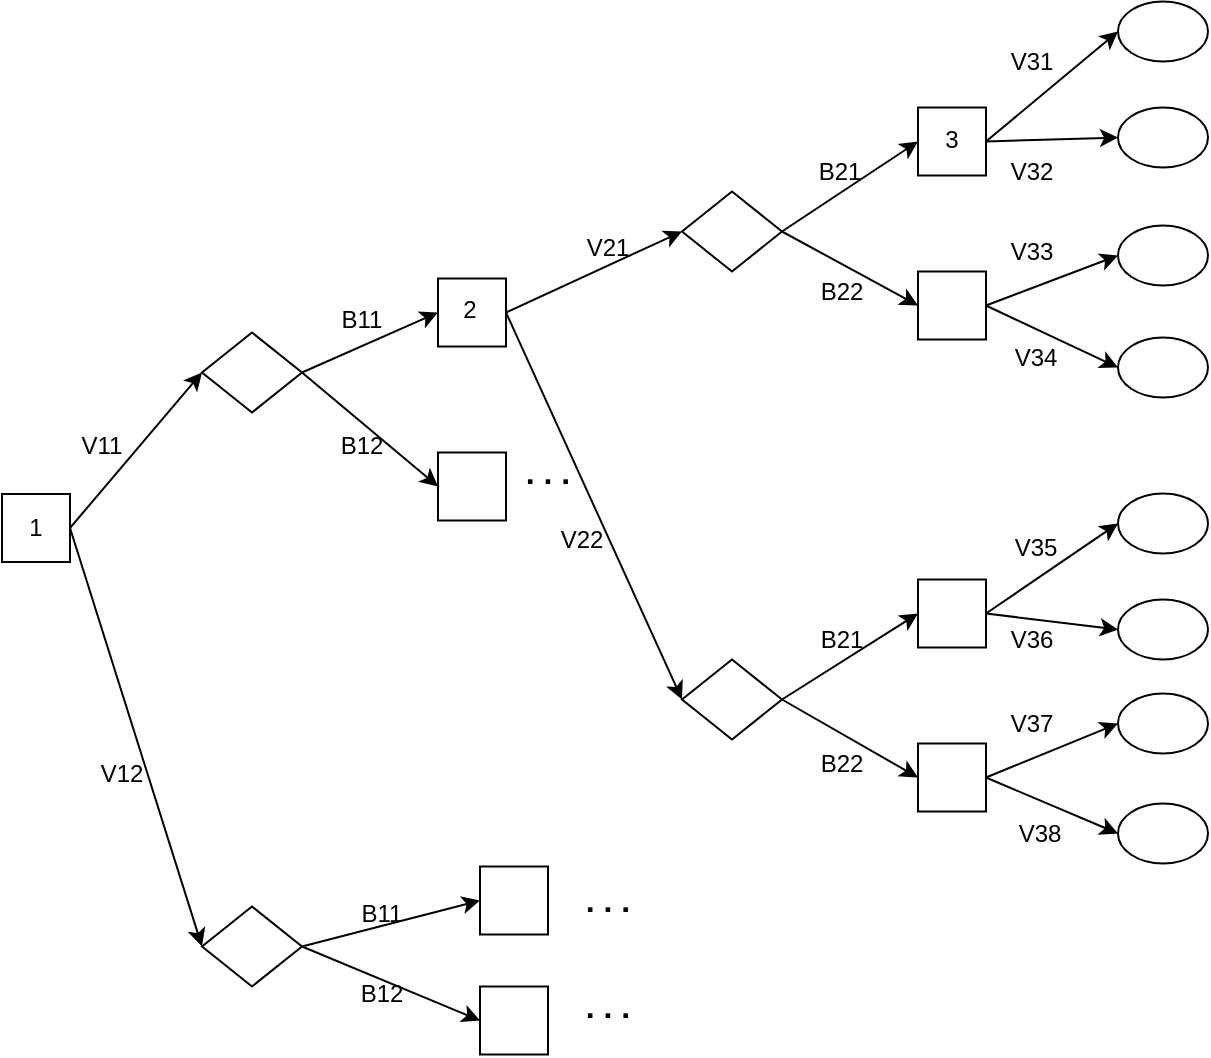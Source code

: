 <mxfile version="13.0.1"><diagram id="9530nGLfZtfXydzhbEpj" name="Page-1"><mxGraphModel dx="2522" dy="745" grid="1" gridSize="10" guides="1" tooltips="1" connect="1" arrows="1" fold="1" page="1" pageScale="1" pageWidth="1100" pageHeight="850" math="0" shadow="0"><root><mxCell id="0"/><mxCell id="1" parent="0"/><mxCell id="eeh1ejZ7302PbK0JRjxC-1" value="" style="endArrow=classic;html=1;entryX=0;entryY=0.5;entryDx=0;entryDy=0;exitX=1;exitY=0.5;exitDx=0;exitDy=0;" parent="1" source="eeh1ejZ7302PbK0JRjxC-17" edge="1" target="eeh1ejZ7302PbK0JRjxC-64"><mxGeometry width="50" height="50" relative="1" as="geometry"><mxPoint x="-36" y="389" as="sourcePoint"/><mxPoint x="4" y="309" as="targetPoint"/></mxGeometry></mxCell><mxCell id="eeh1ejZ7302PbK0JRjxC-2" value="" style="endArrow=classic;html=1;entryX=0;entryY=0.5;entryDx=0;entryDy=0;exitX=1;exitY=0.5;exitDx=0;exitDy=0;" parent="1" source="eeh1ejZ7302PbK0JRjxC-17" target="eeh1ejZ7302PbK0JRjxC-62" edge="1"><mxGeometry width="50" height="50" relative="1" as="geometry"><mxPoint x="-36" y="389" as="sourcePoint"/><mxPoint x="4" y="596" as="targetPoint"/></mxGeometry></mxCell><mxCell id="eeh1ejZ7302PbK0JRjxC-5" value="" style="endArrow=classic;html=1;exitX=1;exitY=0.5;exitDx=0;exitDy=0;entryX=0;entryY=0.5;entryDx=0;entryDy=0;" parent="1" target="eeh1ejZ7302PbK0JRjxC-15" edge="1"><mxGeometry width="50" height="50" relative="1" as="geometry"><mxPoint x="80" y="308.25" as="sourcePoint"/><mxPoint x="140" y="267.25" as="targetPoint"/></mxGeometry></mxCell><mxCell id="eeh1ejZ7302PbK0JRjxC-6" value="" style="endArrow=classic;html=1;entryX=0;entryY=0.5;entryDx=0;entryDy=0;" parent="1" target="eeh1ejZ7302PbK0JRjxC-16" edge="1"><mxGeometry width="50" height="50" relative="1" as="geometry"><mxPoint x="80" y="308.25" as="sourcePoint"/><mxPoint x="170" y="367.25" as="targetPoint"/></mxGeometry></mxCell><mxCell id="eeh1ejZ7302PbK0JRjxC-7" value="" style="endArrow=classic;html=1;exitX=1;exitY=0.5;exitDx=0;exitDy=0;entryX=0;entryY=0.5;entryDx=0;entryDy=0;" parent="1" source="eeh1ejZ7302PbK0JRjxC-62" target="eeh1ejZ7302PbK0JRjxC-51" edge="1"><mxGeometry width="50" height="50" relative="1" as="geometry"><mxPoint x="90" y="599.25" as="sourcePoint"/><mxPoint x="150" y="579.25" as="targetPoint"/></mxGeometry></mxCell><mxCell id="eeh1ejZ7302PbK0JRjxC-8" value="" style="endArrow=classic;html=1;entryX=0;entryY=0.5;entryDx=0;entryDy=0;exitX=1;exitY=0.5;exitDx=0;exitDy=0;" parent="1" source="eeh1ejZ7302PbK0JRjxC-62" target="eeh1ejZ7302PbK0JRjxC-50" edge="1"><mxGeometry width="50" height="50" relative="1" as="geometry"><mxPoint x="90" y="599.25" as="sourcePoint"/><mxPoint x="150" y="619.25" as="targetPoint"/></mxGeometry></mxCell><mxCell id="eeh1ejZ7302PbK0JRjxC-9" value="B11" style="text;html=1;strokeColor=none;fillColor=none;align=center;verticalAlign=middle;whiteSpace=wrap;rounded=0;" parent="1" vertex="1"><mxGeometry x="100" y="271.75" width="20" height="20" as="geometry"/></mxCell><mxCell id="eeh1ejZ7302PbK0JRjxC-10" value="B11" style="text;html=1;strokeColor=none;fillColor=none;align=center;verticalAlign=middle;whiteSpace=wrap;rounded=0;" parent="1" vertex="1"><mxGeometry x="110" y="569.25" width="20" height="20" as="geometry"/></mxCell><mxCell id="eeh1ejZ7302PbK0JRjxC-11" value="B12" style="text;html=1;strokeColor=none;fillColor=none;align=center;verticalAlign=middle;whiteSpace=wrap;rounded=0;" parent="1" vertex="1"><mxGeometry x="100" y="335.25" width="20" height="20" as="geometry"/></mxCell><mxCell id="eeh1ejZ7302PbK0JRjxC-12" value="B12" style="text;html=1;strokeColor=none;fillColor=none;align=center;verticalAlign=middle;whiteSpace=wrap;rounded=0;" parent="1" vertex="1"><mxGeometry x="110" y="609.25" width="20" height="20" as="geometry"/></mxCell><mxCell id="eeh1ejZ7302PbK0JRjxC-13" value="V11" style="text;html=1;strokeColor=none;fillColor=none;align=center;verticalAlign=middle;whiteSpace=wrap;rounded=0;" parent="1" vertex="1"><mxGeometry x="-30" y="335.25" width="20" height="20" as="geometry"/></mxCell><mxCell id="eeh1ejZ7302PbK0JRjxC-14" value="V12" style="text;html=1;strokeColor=none;fillColor=none;align=center;verticalAlign=middle;whiteSpace=wrap;rounded=0;" parent="1" vertex="1"><mxGeometry x="-20" y="498.75" width="20" height="20" as="geometry"/></mxCell><mxCell id="eeh1ejZ7302PbK0JRjxC-15" value="" style="whiteSpace=wrap;html=1;aspect=fixed;" parent="1" vertex="1"><mxGeometry x="148" y="261.25" width="34" height="34" as="geometry"/></mxCell><mxCell id="eeh1ejZ7302PbK0JRjxC-16" value="" style="whiteSpace=wrap;html=1;aspect=fixed;" parent="1" vertex="1"><mxGeometry x="148" y="348.25" width="34" height="34" as="geometry"/></mxCell><mxCell id="eeh1ejZ7302PbK0JRjxC-17" value="" style="whiteSpace=wrap;html=1;aspect=fixed;" parent="1" vertex="1"><mxGeometry x="-70" y="369" width="34" height="34" as="geometry"/></mxCell><mxCell id="eeh1ejZ7302PbK0JRjxC-18" value="" style="endArrow=classic;html=1;exitX=1;exitY=0.5;exitDx=0;exitDy=0;entryX=0;entryY=0.5;entryDx=0;entryDy=0;" parent="1" source="eeh1ejZ7302PbK0JRjxC-15" target="eeh1ejZ7302PbK0JRjxC-76" edge="1"><mxGeometry width="50" height="50" relative="1" as="geometry"><mxPoint x="225" y="290.25" as="sourcePoint"/><mxPoint x="236" y="468.25" as="targetPoint"/></mxGeometry></mxCell><mxCell id="eeh1ejZ7302PbK0JRjxC-19" value="" style="endArrow=classic;html=1;exitX=1;exitY=0.5;exitDx=0;exitDy=0;entryX=0;entryY=0.5;entryDx=0;entryDy=0;" parent="1" source="eeh1ejZ7302PbK0JRjxC-15" target="eeh1ejZ7302PbK0JRjxC-66" edge="1"><mxGeometry width="50" height="50" relative="1" as="geometry"><mxPoint x="214" y="261.25" as="sourcePoint"/><mxPoint x="236" y="234.25" as="targetPoint"/></mxGeometry></mxCell><mxCell id="eeh1ejZ7302PbK0JRjxC-22" value="" style="endArrow=classic;html=1;entryX=0;entryY=0.5;entryDx=0;entryDy=0;exitX=1;exitY=0.5;exitDx=0;exitDy=0;" parent="1" target="eeh1ejZ7302PbK0JRjxC-26" edge="1"><mxGeometry width="50" height="50" relative="1" as="geometry"><mxPoint x="320" y="237.75" as="sourcePoint"/><mxPoint x="380" y="209.75" as="targetPoint"/></mxGeometry></mxCell><mxCell id="eeh1ejZ7302PbK0JRjxC-23" value="" style="endArrow=classic;html=1;entryX=0;entryY=0.5;entryDx=0;entryDy=0;exitX=1;exitY=0.5;exitDx=0;exitDy=0;" parent="1" target="eeh1ejZ7302PbK0JRjxC-27" edge="1"><mxGeometry width="50" height="50" relative="1" as="geometry"><mxPoint x="320" y="237.75" as="sourcePoint"/><mxPoint x="410" y="309.75" as="targetPoint"/></mxGeometry></mxCell><mxCell id="eeh1ejZ7302PbK0JRjxC-24" value="B21" style="text;html=1;strokeColor=none;fillColor=none;align=center;verticalAlign=middle;whiteSpace=wrap;rounded=0;" parent="1" vertex="1"><mxGeometry x="339" y="197.75" width="20" height="20" as="geometry"/></mxCell><mxCell id="eeh1ejZ7302PbK0JRjxC-25" value="B22" style="text;html=1;strokeColor=none;fillColor=none;align=center;verticalAlign=middle;whiteSpace=wrap;rounded=0;" parent="1" vertex="1"><mxGeometry x="340" y="257.75" width="20" height="20" as="geometry"/></mxCell><mxCell id="eeh1ejZ7302PbK0JRjxC-26" value="" style="whiteSpace=wrap;html=1;aspect=fixed;" parent="1" vertex="1"><mxGeometry x="388" y="175.75" width="34" height="34" as="geometry"/></mxCell><mxCell id="eeh1ejZ7302PbK0JRjxC-27" value="" style="whiteSpace=wrap;html=1;aspect=fixed;" parent="1" vertex="1"><mxGeometry x="388" y="257.75" width="34" height="34" as="geometry"/></mxCell><mxCell id="eeh1ejZ7302PbK0JRjxC-28" value="" style="endArrow=classic;html=1;exitX=1;exitY=0.5;exitDx=0;exitDy=0;entryX=0;entryY=0.5;entryDx=0;entryDy=0;" parent="1" source="eeh1ejZ7302PbK0JRjxC-26" target="ClGnVAJzFzp5npFXxtIL-1" edge="1"><mxGeometry width="50" height="50" relative="1" as="geometry"><mxPoint x="422" y="227.75" as="sourcePoint"/><mxPoint x="476" y="197.75" as="targetPoint"/></mxGeometry></mxCell><mxCell id="eeh1ejZ7302PbK0JRjxC-29" value="" style="endArrow=classic;html=1;exitX=1;exitY=0.5;exitDx=0;exitDy=0;entryX=0;entryY=0.5;entryDx=0;entryDy=0;" parent="1" source="eeh1ejZ7302PbK0JRjxC-26" target="ClGnVAJzFzp5npFXxtIL-2" edge="1"><mxGeometry width="50" height="50" relative="1" as="geometry"><mxPoint x="422" y="227.75" as="sourcePoint"/><mxPoint x="476" y="142.75" as="targetPoint"/></mxGeometry></mxCell><mxCell id="eeh1ejZ7302PbK0JRjxC-32" value="" style="endArrow=classic;html=1;exitX=1;exitY=0.5;exitDx=0;exitDy=0;entryX=0;entryY=0.5;entryDx=0;entryDy=0;" parent="1" target="ClGnVAJzFzp5npFXxtIL-9" edge="1"><mxGeometry width="50" height="50" relative="1" as="geometry"><mxPoint x="422" y="274.75" as="sourcePoint"/><mxPoint x="476" y="302.75" as="targetPoint"/></mxGeometry></mxCell><mxCell id="eeh1ejZ7302PbK0JRjxC-33" value="" style="endArrow=classic;html=1;exitX=1;exitY=0.5;exitDx=0;exitDy=0;entryX=0;entryY=0.5;entryDx=0;entryDy=0;" parent="1" target="ClGnVAJzFzp5npFXxtIL-8" edge="1"><mxGeometry width="50" height="50" relative="1" as="geometry"><mxPoint x="422" y="274.75" as="sourcePoint"/><mxPoint x="476" y="249.75" as="targetPoint"/></mxGeometry></mxCell><mxCell id="eeh1ejZ7302PbK0JRjxC-36" value="" style="endArrow=classic;html=1;entryX=0;entryY=0.5;entryDx=0;entryDy=0;exitX=1;exitY=0.5;exitDx=0;exitDy=0;" parent="1" target="eeh1ejZ7302PbK0JRjxC-40" edge="1"><mxGeometry width="50" height="50" relative="1" as="geometry"><mxPoint x="320" y="471.75" as="sourcePoint"/><mxPoint x="380" y="445.75" as="targetPoint"/></mxGeometry></mxCell><mxCell id="eeh1ejZ7302PbK0JRjxC-37" value="" style="endArrow=classic;html=1;entryX=0;entryY=0.5;entryDx=0;entryDy=0;exitX=1;exitY=0.5;exitDx=0;exitDy=0;" parent="1" target="eeh1ejZ7302PbK0JRjxC-41" edge="1"><mxGeometry width="50" height="50" relative="1" as="geometry"><mxPoint x="320" y="471.75" as="sourcePoint"/><mxPoint x="410" y="545.75" as="targetPoint"/></mxGeometry></mxCell><mxCell id="eeh1ejZ7302PbK0JRjxC-38" value="B21" style="text;html=1;strokeColor=none;fillColor=none;align=center;verticalAlign=middle;whiteSpace=wrap;rounded=0;" parent="1" vertex="1"><mxGeometry x="340" y="431.75" width="20" height="20" as="geometry"/></mxCell><mxCell id="eeh1ejZ7302PbK0JRjxC-39" value="B22" style="text;html=1;strokeColor=none;fillColor=none;align=center;verticalAlign=middle;whiteSpace=wrap;rounded=0;" parent="1" vertex="1"><mxGeometry x="340" y="493.75" width="20" height="20" as="geometry"/></mxCell><mxCell id="eeh1ejZ7302PbK0JRjxC-40" value="" style="whiteSpace=wrap;html=1;aspect=fixed;" parent="1" vertex="1"><mxGeometry x="388" y="411.75" width="34" height="34" as="geometry"/></mxCell><mxCell id="eeh1ejZ7302PbK0JRjxC-41" value="" style="whiteSpace=wrap;html=1;aspect=fixed;" parent="1" vertex="1"><mxGeometry x="388" y="493.75" width="34" height="34" as="geometry"/></mxCell><mxCell id="eeh1ejZ7302PbK0JRjxC-42" value="" style="endArrow=classic;html=1;exitX=1;exitY=0.5;exitDx=0;exitDy=0;entryX=0;entryY=0.5;entryDx=0;entryDy=0;" parent="1" source="eeh1ejZ7302PbK0JRjxC-40" target="ClGnVAJzFzp5npFXxtIL-4" edge="1"><mxGeometry width="50" height="50" relative="1" as="geometry"><mxPoint x="422" y="463.75" as="sourcePoint"/><mxPoint x="476" y="433.75" as="targetPoint"/></mxGeometry></mxCell><mxCell id="eeh1ejZ7302PbK0JRjxC-43" value="" style="endArrow=classic;html=1;exitX=1;exitY=0.5;exitDx=0;exitDy=0;entryX=0;entryY=0.5;entryDx=0;entryDy=0;" parent="1" source="eeh1ejZ7302PbK0JRjxC-40" target="ClGnVAJzFzp5npFXxtIL-3" edge="1"><mxGeometry width="50" height="50" relative="1" as="geometry"><mxPoint x="422" y="463.75" as="sourcePoint"/><mxPoint x="476" y="378.75" as="targetPoint"/></mxGeometry></mxCell><mxCell id="eeh1ejZ7302PbK0JRjxC-46" value="" style="endArrow=classic;html=1;exitX=1;exitY=0.5;exitDx=0;exitDy=0;entryX=0;entryY=0.5;entryDx=0;entryDy=0;" parent="1" target="ClGnVAJzFzp5npFXxtIL-6" edge="1"><mxGeometry width="50" height="50" relative="1" as="geometry"><mxPoint x="422" y="510.75" as="sourcePoint"/><mxPoint x="476" y="538.75" as="targetPoint"/></mxGeometry></mxCell><mxCell id="eeh1ejZ7302PbK0JRjxC-47" value="" style="endArrow=classic;html=1;exitX=1;exitY=0.5;exitDx=0;exitDy=0;entryX=0;entryY=0.5;entryDx=0;entryDy=0;" parent="1" target="ClGnVAJzFzp5npFXxtIL-5" edge="1"><mxGeometry width="50" height="50" relative="1" as="geometry"><mxPoint x="422" y="510.75" as="sourcePoint"/><mxPoint x="476" y="485.75" as="targetPoint"/></mxGeometry></mxCell><mxCell id="eeh1ejZ7302PbK0JRjxC-50" value="" style="whiteSpace=wrap;html=1;aspect=fixed;" parent="1" vertex="1"><mxGeometry x="169" y="615.25" width="34" height="34" as="geometry"/></mxCell><mxCell id="eeh1ejZ7302PbK0JRjxC-51" value="" style="whiteSpace=wrap;html=1;aspect=fixed;" parent="1" vertex="1"><mxGeometry x="169" y="555.25" width="34" height="34" as="geometry"/></mxCell><mxCell id="eeh1ejZ7302PbK0JRjxC-52" value="V21" style="text;html=1;strokeColor=none;fillColor=none;align=center;verticalAlign=middle;whiteSpace=wrap;rounded=0;" parent="1" vertex="1"><mxGeometry x="223" y="236.25" width="20" height="20" as="geometry"/></mxCell><mxCell id="eeh1ejZ7302PbK0JRjxC-53" value="V22" style="text;html=1;strokeColor=none;fillColor=none;align=center;verticalAlign=middle;whiteSpace=wrap;rounded=0;" parent="1" vertex="1"><mxGeometry x="210" y="382.25" width="20" height="20" as="geometry"/></mxCell><mxCell id="eeh1ejZ7302PbK0JRjxC-54" value="V31" style="text;html=1;strokeColor=none;fillColor=none;align=center;verticalAlign=middle;whiteSpace=wrap;rounded=0;" parent="1" vertex="1"><mxGeometry x="435" y="142.75" width="20" height="20" as="geometry"/></mxCell><mxCell id="eeh1ejZ7302PbK0JRjxC-55" value="V32" style="text;html=1;strokeColor=none;fillColor=none;align=center;verticalAlign=middle;whiteSpace=wrap;rounded=0;" parent="1" vertex="1"><mxGeometry x="435" y="197.75" width="20" height="20" as="geometry"/></mxCell><mxCell id="eeh1ejZ7302PbK0JRjxC-56" value="V33" style="text;html=1;strokeColor=none;fillColor=none;align=center;verticalAlign=middle;whiteSpace=wrap;rounded=0;" parent="1" vertex="1"><mxGeometry x="435" y="237.75" width="20" height="20" as="geometry"/></mxCell><mxCell id="eeh1ejZ7302PbK0JRjxC-57" value="V35" style="text;html=1;strokeColor=none;fillColor=none;align=center;verticalAlign=middle;whiteSpace=wrap;rounded=0;" parent="1" vertex="1"><mxGeometry x="437" y="385.75" width="20" height="20" as="geometry"/></mxCell><mxCell id="eeh1ejZ7302PbK0JRjxC-58" value="V34" style="text;html=1;strokeColor=none;fillColor=none;align=center;verticalAlign=middle;whiteSpace=wrap;rounded=0;" parent="1" vertex="1"><mxGeometry x="437" y="290.75" width="20" height="20" as="geometry"/></mxCell><mxCell id="eeh1ejZ7302PbK0JRjxC-59" value="V36" style="text;html=1;strokeColor=none;fillColor=none;align=center;verticalAlign=middle;whiteSpace=wrap;rounded=0;" parent="1" vertex="1"><mxGeometry x="435" y="431.75" width="20" height="20" as="geometry"/></mxCell><mxCell id="eeh1ejZ7302PbK0JRjxC-60" value="V37" style="text;html=1;strokeColor=none;fillColor=none;align=center;verticalAlign=middle;whiteSpace=wrap;rounded=0;" parent="1" vertex="1"><mxGeometry x="435" y="473.75" width="20" height="20" as="geometry"/></mxCell><mxCell id="eeh1ejZ7302PbK0JRjxC-61" value="V38" style="text;html=1;strokeColor=none;fillColor=none;align=center;verticalAlign=middle;whiteSpace=wrap;rounded=0;" parent="1" vertex="1"><mxGeometry x="439" y="528.75" width="20" height="20" as="geometry"/></mxCell><mxCell id="eeh1ejZ7302PbK0JRjxC-62" value="" style="rhombus;whiteSpace=wrap;html=1;" parent="1" vertex="1"><mxGeometry x="30" y="575.25" width="50" height="40" as="geometry"/></mxCell><mxCell id="eeh1ejZ7302PbK0JRjxC-64" value="" style="rhombus;whiteSpace=wrap;html=1;" parent="1" vertex="1"><mxGeometry x="30" y="288.25" width="50" height="40" as="geometry"/></mxCell><mxCell id="eeh1ejZ7302PbK0JRjxC-66" value="" style="rhombus;whiteSpace=wrap;html=1;" parent="1" vertex="1"><mxGeometry x="270" y="217.75" width="50" height="40" as="geometry"/></mxCell><mxCell id="eeh1ejZ7302PbK0JRjxC-76" value="" style="rhombus;whiteSpace=wrap;html=1;" parent="1" vertex="1"><mxGeometry x="270" y="451.75" width="50" height="40" as="geometry"/></mxCell><mxCell id="ClGnVAJzFzp5npFXxtIL-1" value="" style="ellipse;whiteSpace=wrap;html=1;" vertex="1" parent="1"><mxGeometry x="488" y="175.75" width="45" height="30" as="geometry"/></mxCell><mxCell id="ClGnVAJzFzp5npFXxtIL-2" value="" style="ellipse;whiteSpace=wrap;html=1;" vertex="1" parent="1"><mxGeometry x="488" y="122.75" width="45" height="30" as="geometry"/></mxCell><mxCell id="ClGnVAJzFzp5npFXxtIL-3" value="" style="ellipse;whiteSpace=wrap;html=1;" vertex="1" parent="1"><mxGeometry x="488" y="368.75" width="45" height="30" as="geometry"/></mxCell><mxCell id="ClGnVAJzFzp5npFXxtIL-4" value="" style="ellipse;whiteSpace=wrap;html=1;" vertex="1" parent="1"><mxGeometry x="488" y="421.75" width="45" height="30" as="geometry"/></mxCell><mxCell id="ClGnVAJzFzp5npFXxtIL-5" value="" style="ellipse;whiteSpace=wrap;html=1;" vertex="1" parent="1"><mxGeometry x="488" y="468.75" width="45" height="30" as="geometry"/></mxCell><mxCell id="ClGnVAJzFzp5npFXxtIL-6" value="" style="ellipse;whiteSpace=wrap;html=1;" vertex="1" parent="1"><mxGeometry x="488" y="523.75" width="45" height="30" as="geometry"/></mxCell><mxCell id="ClGnVAJzFzp5npFXxtIL-8" value="" style="ellipse;whiteSpace=wrap;html=1;" vertex="1" parent="1"><mxGeometry x="488" y="234.75" width="45" height="30" as="geometry"/></mxCell><mxCell id="ClGnVAJzFzp5npFXxtIL-9" value="" style="ellipse;whiteSpace=wrap;html=1;" vertex="1" parent="1"><mxGeometry x="488" y="290.75" width="45" height="30" as="geometry"/></mxCell><mxCell id="ClGnVAJzFzp5npFXxtIL-10" value="3" style="text;html=1;strokeColor=none;fillColor=none;align=center;verticalAlign=middle;whiteSpace=wrap;rounded=0;" vertex="1" parent="1"><mxGeometry x="395" y="186.75" width="20" height="11" as="geometry"/></mxCell><mxCell id="ClGnVAJzFzp5npFXxtIL-11" value="2" style="text;html=1;strokeColor=none;fillColor=none;align=center;verticalAlign=middle;whiteSpace=wrap;rounded=0;" vertex="1" parent="1"><mxGeometry x="159" y="271.75" width="10" height="11" as="geometry"/></mxCell><mxCell id="ClGnVAJzFzp5npFXxtIL-12" value="1" style="text;html=1;strokeColor=none;fillColor=none;align=center;verticalAlign=middle;whiteSpace=wrap;rounded=0;" vertex="1" parent="1"><mxGeometry x="-58" y="380.5" width="10" height="11" as="geometry"/></mxCell><mxCell id="ClGnVAJzFzp5npFXxtIL-18" value="&lt;font style=&quot;font-size: 16px&quot;&gt;&lt;b&gt;. . .&lt;/b&gt;&lt;/font&gt;" style="text;html=1;strokeColor=none;fillColor=none;align=center;verticalAlign=middle;whiteSpace=wrap;rounded=0;" vertex="1" parent="1"><mxGeometry x="183" y="348.25" width="40" height="20" as="geometry"/></mxCell><mxCell id="ClGnVAJzFzp5npFXxtIL-19" value="&lt;font style=&quot;font-size: 16px&quot;&gt;&lt;b&gt;. . .&lt;/b&gt;&lt;/font&gt;" style="text;html=1;strokeColor=none;fillColor=none;align=center;verticalAlign=middle;whiteSpace=wrap;rounded=0;" vertex="1" parent="1"><mxGeometry x="213" y="615.25" width="40" height="20" as="geometry"/></mxCell><mxCell id="ClGnVAJzFzp5npFXxtIL-20" value="&lt;font style=&quot;font-size: 16px&quot;&gt;&lt;b&gt;. . .&lt;/b&gt;&lt;/font&gt;" style="text;html=1;strokeColor=none;fillColor=none;align=center;verticalAlign=middle;whiteSpace=wrap;rounded=0;" vertex="1" parent="1"><mxGeometry x="213" y="562.25" width="40" height="20" as="geometry"/></mxCell></root></mxGraphModel></diagram></mxfile>